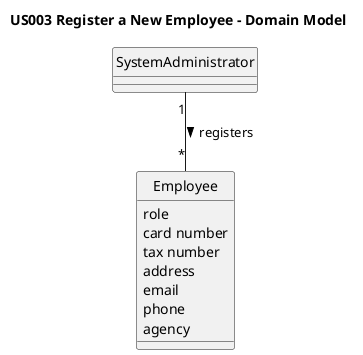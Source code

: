 @startuml
skinparam monochrome true
skinparam packageStyle rectangle
skinparam shadowing false
skinparam classAttributeIconSize 0
hide circle
title US003 Register a New Employee - Domain Model
class Employee {
role
card number
tax number
address
email
phone
agency
___
}
class SystemAdministrator {
___
}
SystemAdministrator "1" -- "*" Employee : registers >
@enduml